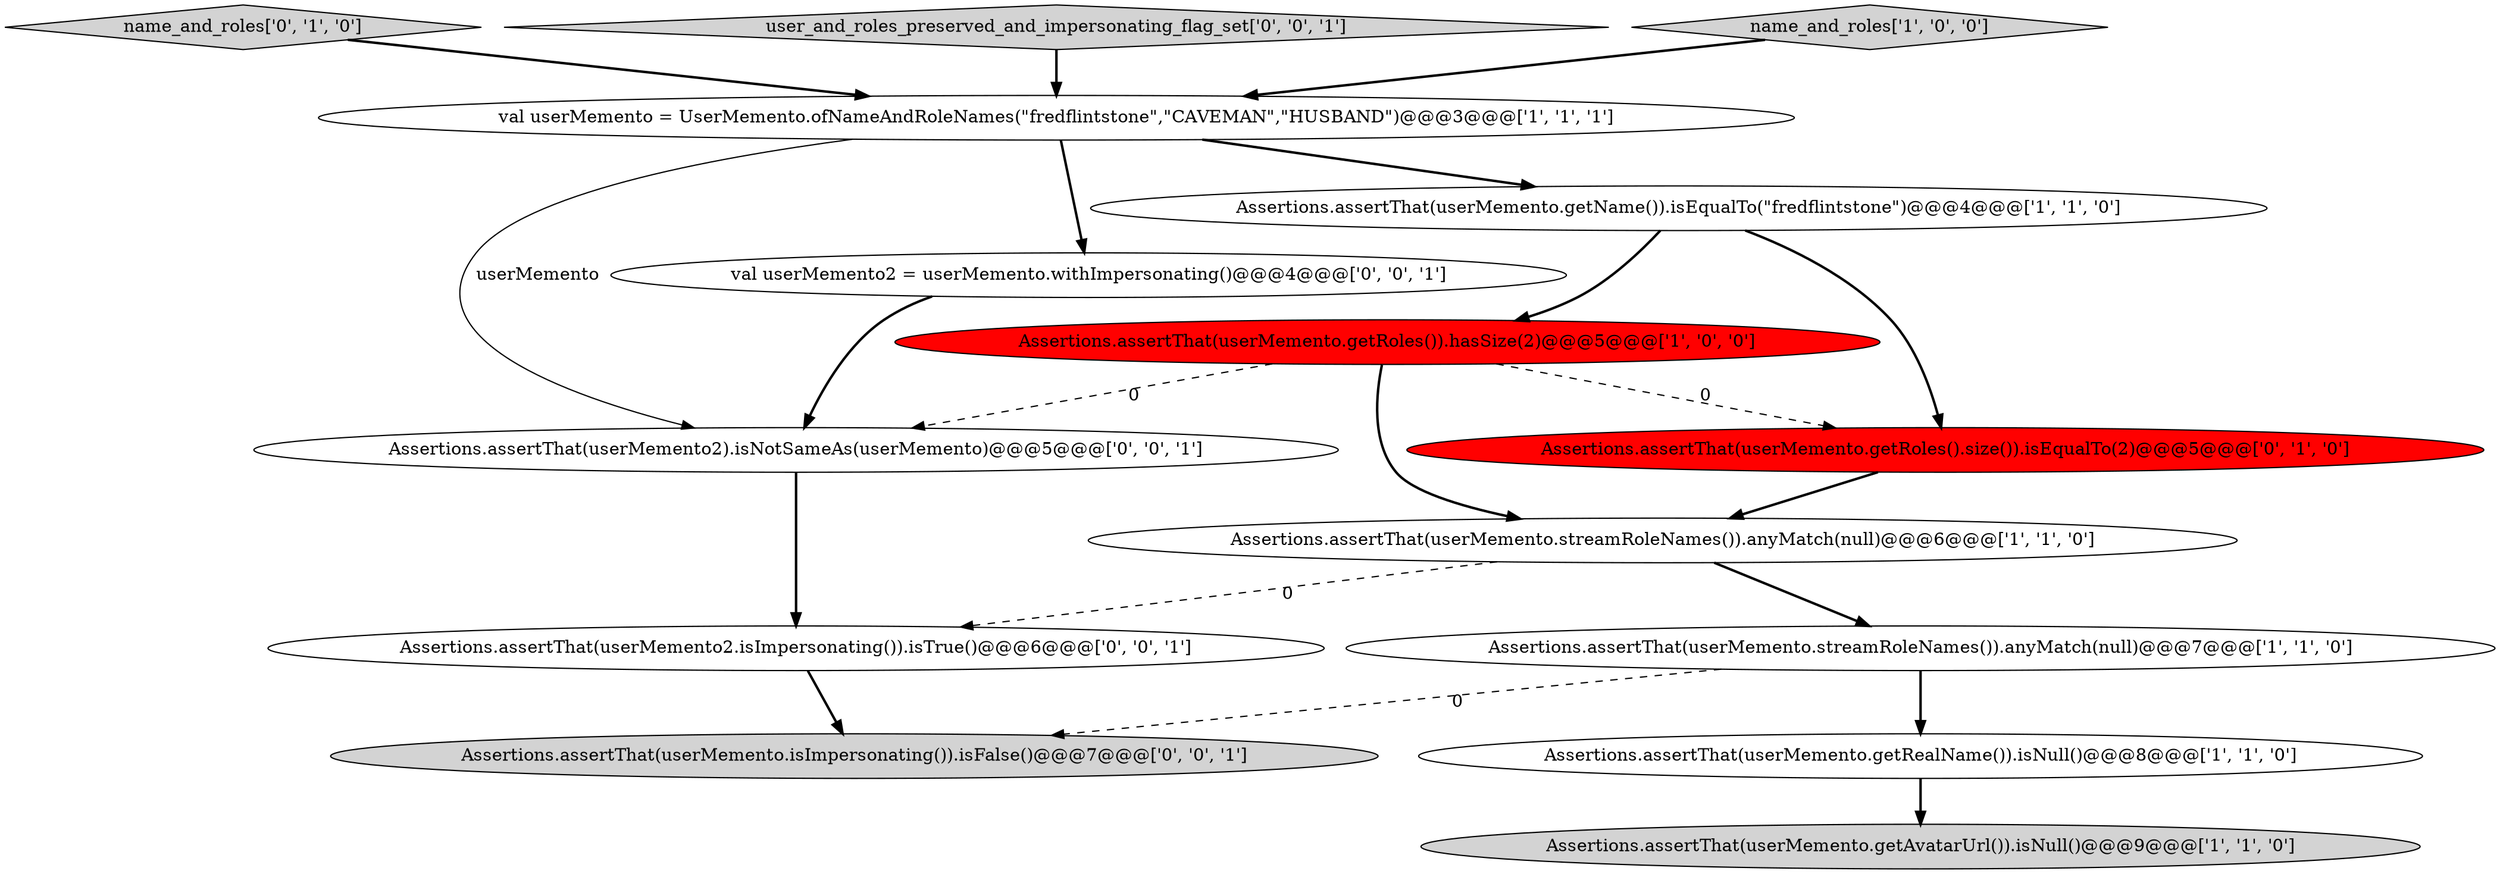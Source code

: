 digraph {
12 [style = filled, label = "Assertions.assertThat(userMemento2.isImpersonating()).isTrue()@@@6@@@['0', '0', '1']", fillcolor = white, shape = ellipse image = "AAA0AAABBB3BBB"];
10 [style = filled, label = "val userMemento2 = userMemento.withImpersonating()@@@4@@@['0', '0', '1']", fillcolor = white, shape = ellipse image = "AAA0AAABBB3BBB"];
4 [style = filled, label = "Assertions.assertThat(userMemento.streamRoleNames()).anyMatch(null)@@@7@@@['1', '1', '0']", fillcolor = white, shape = ellipse image = "AAA0AAABBB1BBB"];
5 [style = filled, label = "Assertions.assertThat(userMemento.streamRoleNames()).anyMatch(null)@@@6@@@['1', '1', '0']", fillcolor = white, shape = ellipse image = "AAA0AAABBB1BBB"];
7 [style = filled, label = "Assertions.assertThat(userMemento.getRoles()).hasSize(2)@@@5@@@['1', '0', '0']", fillcolor = red, shape = ellipse image = "AAA1AAABBB1BBB"];
6 [style = filled, label = "Assertions.assertThat(userMemento.getRealName()).isNull()@@@8@@@['1', '1', '0']", fillcolor = white, shape = ellipse image = "AAA0AAABBB1BBB"];
8 [style = filled, label = "name_and_roles['0', '1', '0']", fillcolor = lightgray, shape = diamond image = "AAA0AAABBB2BBB"];
3 [style = filled, label = "Assertions.assertThat(userMemento.getName()).isEqualTo(\"fredflintstone\")@@@4@@@['1', '1', '0']", fillcolor = white, shape = ellipse image = "AAA0AAABBB1BBB"];
2 [style = filled, label = "Assertions.assertThat(userMemento.getAvatarUrl()).isNull()@@@9@@@['1', '1', '0']", fillcolor = lightgray, shape = ellipse image = "AAA0AAABBB1BBB"];
14 [style = filled, label = "user_and_roles_preserved_and_impersonating_flag_set['0', '0', '1']", fillcolor = lightgray, shape = diamond image = "AAA0AAABBB3BBB"];
0 [style = filled, label = "val userMemento = UserMemento.ofNameAndRoleNames(\"fredflintstone\",\"CAVEMAN\",\"HUSBAND\")@@@3@@@['1', '1', '1']", fillcolor = white, shape = ellipse image = "AAA0AAABBB1BBB"];
13 [style = filled, label = "Assertions.assertThat(userMemento2).isNotSameAs(userMemento)@@@5@@@['0', '0', '1']", fillcolor = white, shape = ellipse image = "AAA0AAABBB3BBB"];
11 [style = filled, label = "Assertions.assertThat(userMemento.isImpersonating()).isFalse()@@@7@@@['0', '0', '1']", fillcolor = lightgray, shape = ellipse image = "AAA0AAABBB3BBB"];
9 [style = filled, label = "Assertions.assertThat(userMemento.getRoles().size()).isEqualTo(2)@@@5@@@['0', '1', '0']", fillcolor = red, shape = ellipse image = "AAA1AAABBB2BBB"];
1 [style = filled, label = "name_and_roles['1', '0', '0']", fillcolor = lightgray, shape = diamond image = "AAA0AAABBB1BBB"];
9->5 [style = bold, label=""];
0->3 [style = bold, label=""];
3->9 [style = bold, label=""];
8->0 [style = bold, label=""];
7->5 [style = bold, label=""];
0->10 [style = bold, label=""];
5->12 [style = dashed, label="0"];
13->12 [style = bold, label=""];
1->0 [style = bold, label=""];
12->11 [style = bold, label=""];
4->11 [style = dashed, label="0"];
14->0 [style = bold, label=""];
10->13 [style = bold, label=""];
3->7 [style = bold, label=""];
4->6 [style = bold, label=""];
7->9 [style = dashed, label="0"];
5->4 [style = bold, label=""];
7->13 [style = dashed, label="0"];
6->2 [style = bold, label=""];
0->13 [style = solid, label="userMemento"];
}
